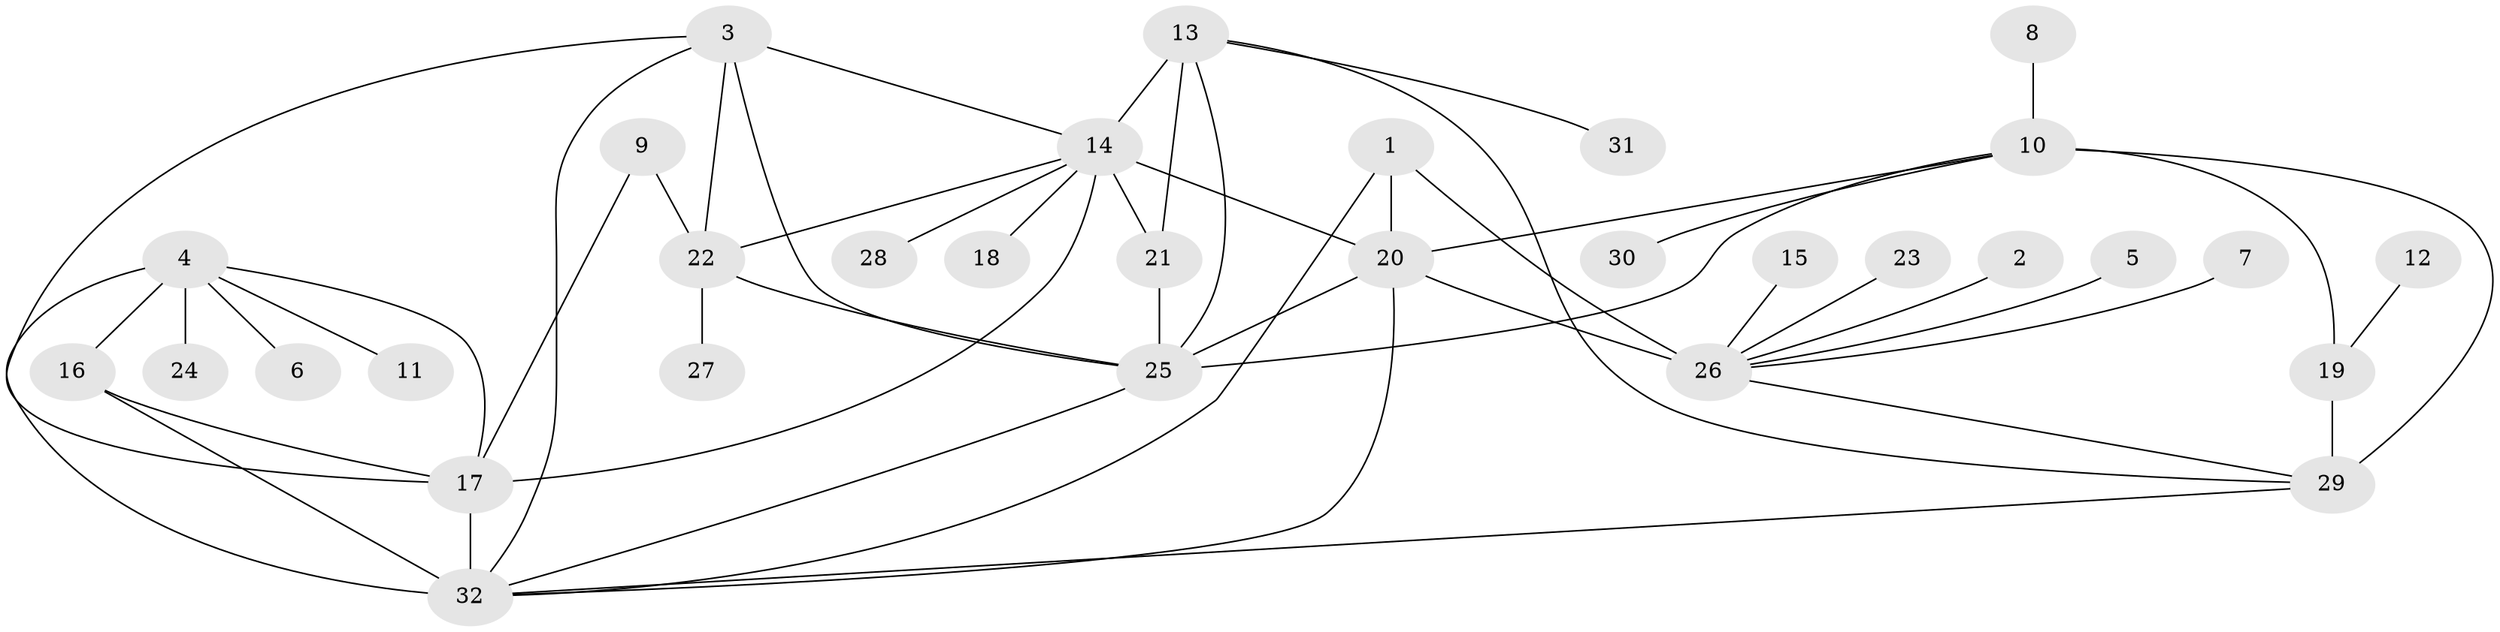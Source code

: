 // original degree distribution, {10: 0.02857142857142857, 12: 0.01904761904761905, 9: 0.01904761904761905, 6: 0.0380952380952381, 5: 0.02857142857142857, 11: 0.01904761904761905, 7: 0.05714285714285714, 8: 0.01904761904761905, 4: 0.01904761904761905, 2: 0.17142857142857143, 1: 0.5619047619047619, 3: 0.01904761904761905}
// Generated by graph-tools (version 1.1) at 2025/37/03/04/25 23:37:43]
// undirected, 32 vertices, 52 edges
graph export_dot {
  node [color=gray90,style=filled];
  1;
  2;
  3;
  4;
  5;
  6;
  7;
  8;
  9;
  10;
  11;
  12;
  13;
  14;
  15;
  16;
  17;
  18;
  19;
  20;
  21;
  22;
  23;
  24;
  25;
  26;
  27;
  28;
  29;
  30;
  31;
  32;
  1 -- 20 [weight=2.0];
  1 -- 26 [weight=2.0];
  1 -- 32 [weight=1.0];
  2 -- 26 [weight=1.0];
  3 -- 14 [weight=1.0];
  3 -- 17 [weight=1.0];
  3 -- 22 [weight=4.0];
  3 -- 25 [weight=2.0];
  3 -- 32 [weight=1.0];
  4 -- 6 [weight=1.0];
  4 -- 11 [weight=1.0];
  4 -- 16 [weight=1.0];
  4 -- 17 [weight=1.0];
  4 -- 24 [weight=1.0];
  4 -- 32 [weight=2.0];
  5 -- 26 [weight=1.0];
  7 -- 26 [weight=1.0];
  8 -- 10 [weight=1.0];
  9 -- 17 [weight=1.0];
  9 -- 22 [weight=1.0];
  10 -- 19 [weight=2.0];
  10 -- 20 [weight=1.0];
  10 -- 25 [weight=2.0];
  10 -- 29 [weight=2.0];
  10 -- 30 [weight=1.0];
  12 -- 19 [weight=1.0];
  13 -- 14 [weight=3.0];
  13 -- 21 [weight=1.0];
  13 -- 25 [weight=1.0];
  13 -- 29 [weight=1.0];
  13 -- 31 [weight=1.0];
  14 -- 17 [weight=1.0];
  14 -- 18 [weight=1.0];
  14 -- 20 [weight=1.0];
  14 -- 21 [weight=3.0];
  14 -- 22 [weight=1.0];
  14 -- 28 [weight=1.0];
  15 -- 26 [weight=1.0];
  16 -- 17 [weight=1.0];
  16 -- 32 [weight=2.0];
  17 -- 32 [weight=2.0];
  19 -- 29 [weight=4.0];
  20 -- 25 [weight=2.0];
  20 -- 26 [weight=4.0];
  20 -- 32 [weight=1.0];
  21 -- 25 [weight=1.0];
  22 -- 25 [weight=2.0];
  22 -- 27 [weight=1.0];
  23 -- 26 [weight=1.0];
  25 -- 32 [weight=1.0];
  26 -- 29 [weight=1.0];
  29 -- 32 [weight=1.0];
}

